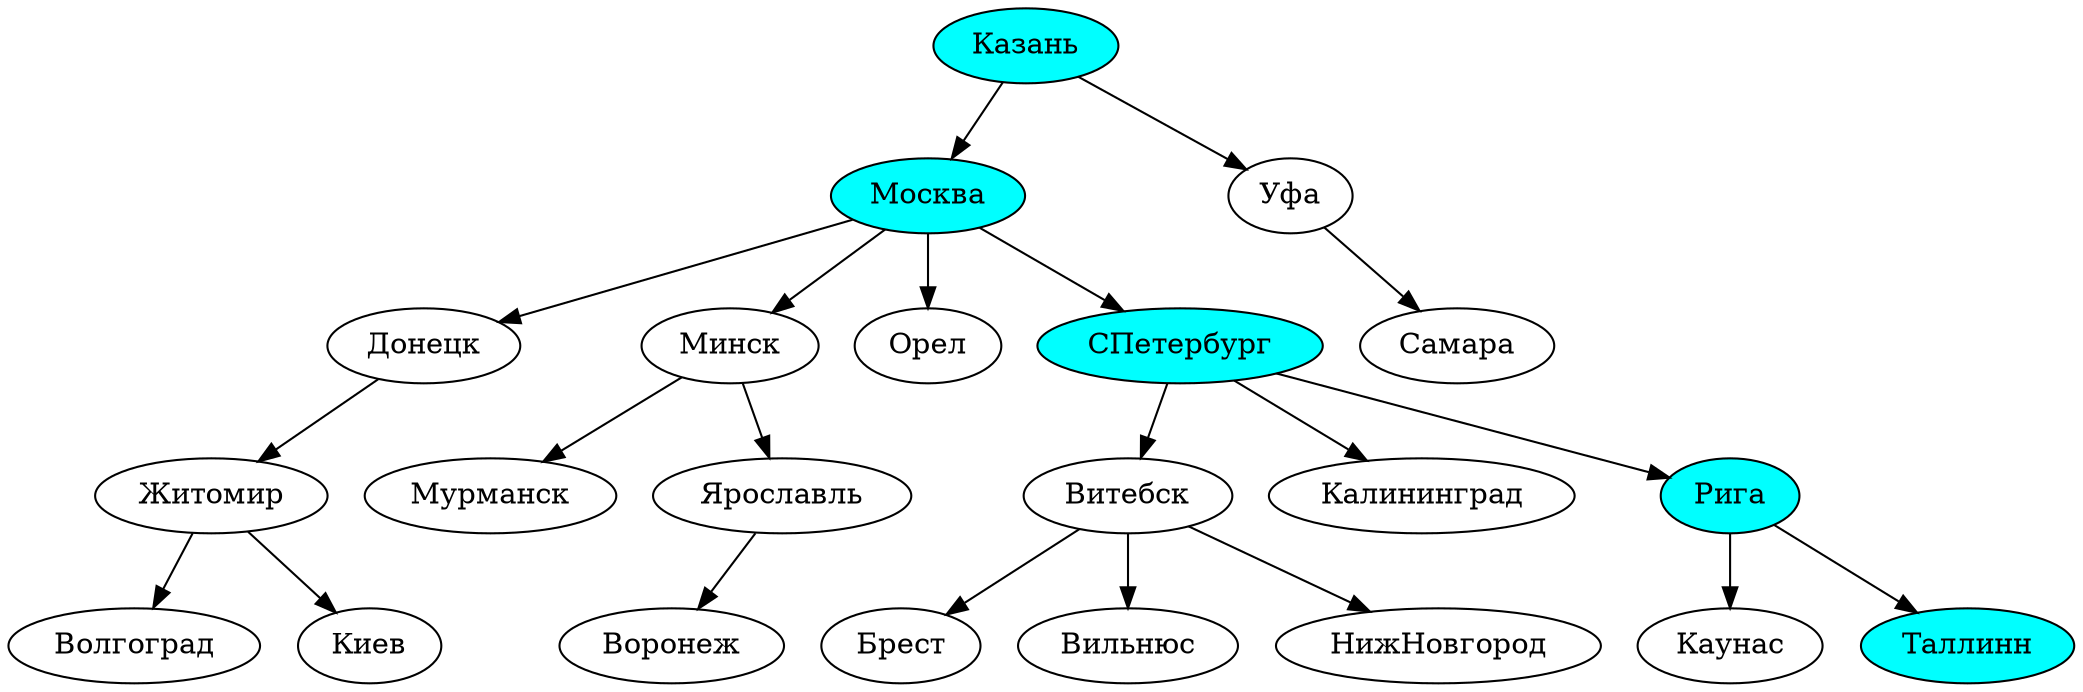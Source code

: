 digraph {
    Казань -> Москва;
    Казань -> Уфа;
    Москва -> Донецк;
    Москва -> Минск;
    Москва -> Орел;
    Москва -> СПетербург;
    Уфа -> Самара;
    Донецк -> Житомир;
    Минск -> Мурманск;
    Минск -> Ярославль;
    СПетербург -> Витебск;
    СПетербург -> Калининград;
    СПетербург -> Рига;
    Житомир -> Волгоград;
    Житомир -> Киев;
    Ярославль -> Воронеж;
    Витебск -> Брест;
    Витебск -> Вильнюс;
    Витебск -> НижНовгород;
    Рига -> Каунас;
    Рига -> Таллинн;
    Казань [style=filled,fillcolor=cyan];
    Москва [style=filled,fillcolor=cyan];
    СПетербург [style=filled,fillcolor=cyan];
    Рига [style=filled,fillcolor=cyan];
    Таллинн [style=filled,fillcolor=cyan];
}